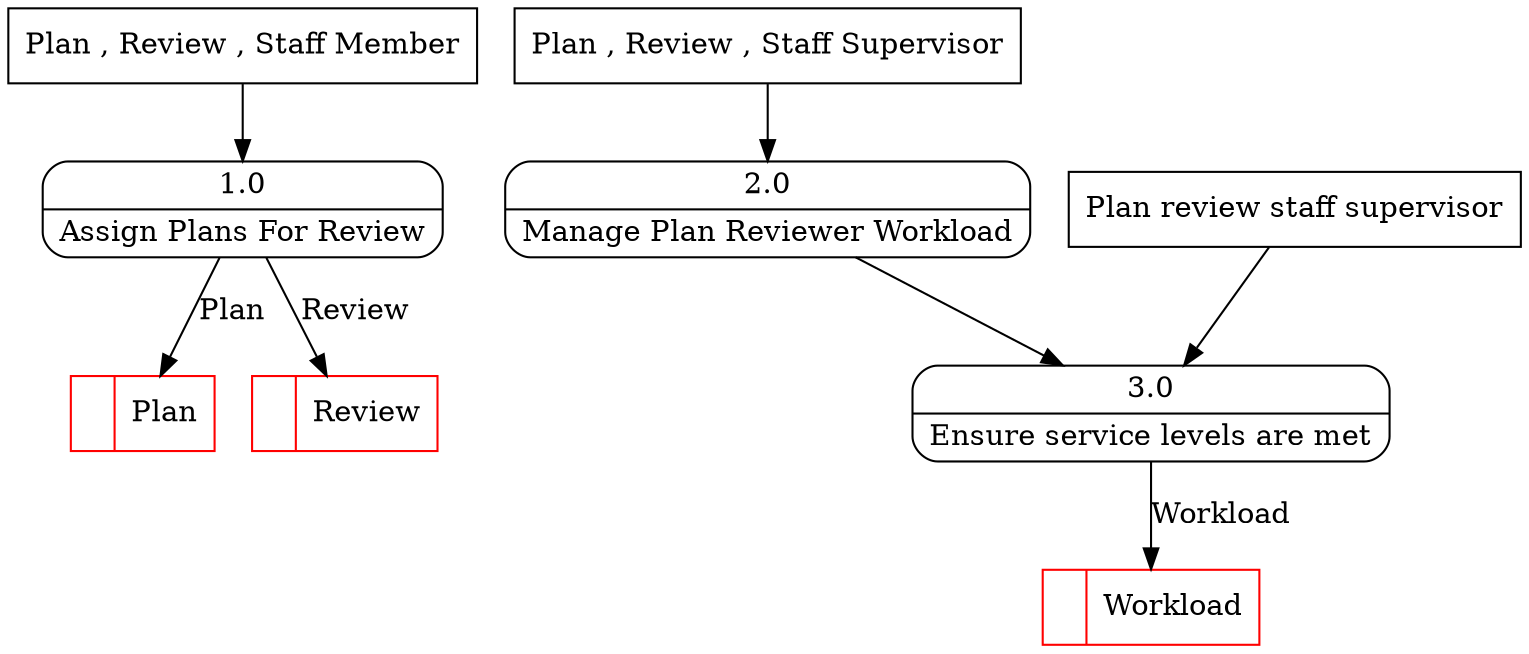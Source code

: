 digraph dfd2{ 
node[shape=record]
200 [label="<f0>  |<f1> Plan " color=red];
201 [label="<f0>  |<f1> Review " color=red];
202 [label="Plan , Review , Staff Member" shape=box];
203 [label="Plan , Review , Staff Supervisor" shape=box];
204 [label="{<f0> 1.0|<f1> Assign Plans For Review }" shape=Mrecord];
205 [label="{<f0> 2.0|<f1> Manage Plan Reviewer Workload }" shape=Mrecord];
3 [label="{<f0> 3.0|<f1> Ensure service levels are met }" shape=Mrecord];
1000 [label="Plan review staff supervisor" shape=box];
1000 -> 3
205 -> 3
1003 [label="<f0>  |<f1> Workload " color=red];
3 -> 1003 [label="Workload"]
202 -> 204
203 -> 205
204 -> 200 [label="Plan"]
204 -> 201 [label="Review"]
}